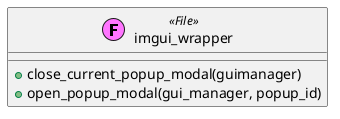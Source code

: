 @startuml
!$file = "(F,#ff75ff) File"
class imgui_wrapper  <<$file>>{
    + close_current_popup_modal(guimanager)
    + open_popup_modal(gui_manager, popup_id)
}
@enduml